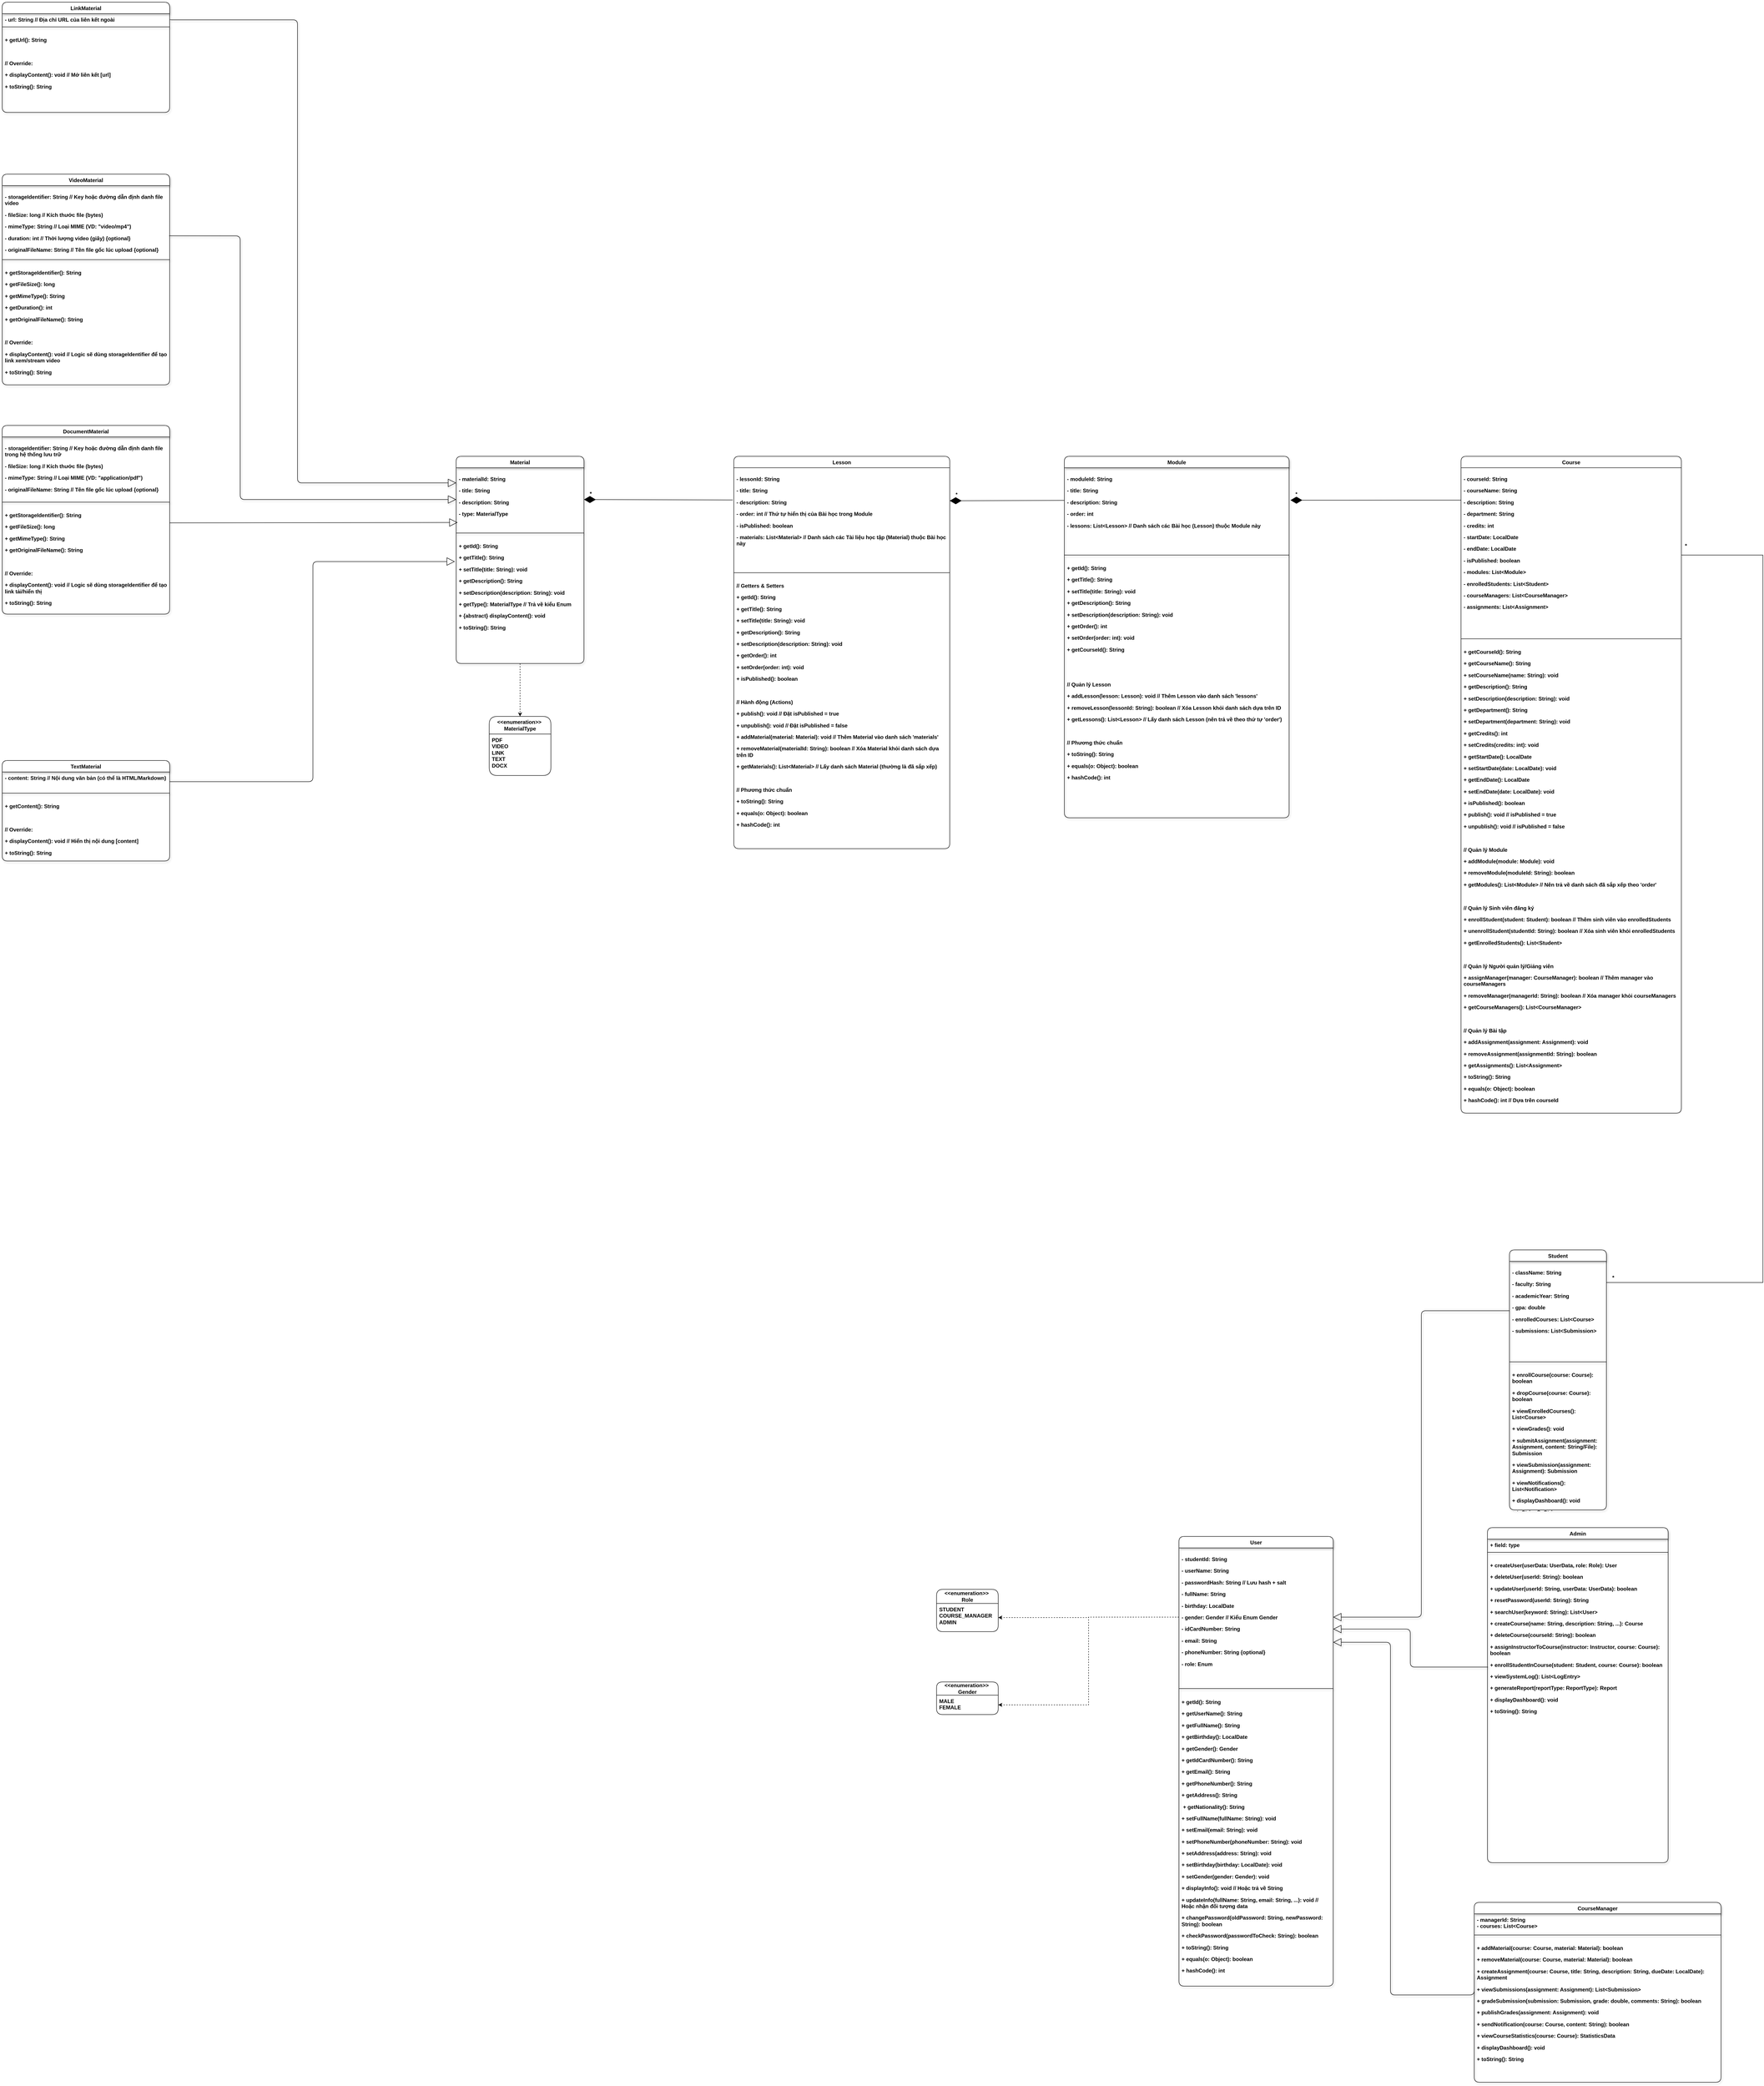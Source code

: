 <mxfile version="26.2.2">
  <diagram name="Page-1" id="1xVnO6OTS2RvEFYM70UW">
    <mxGraphModel dx="5406" dy="4894" grid="1" gridSize="10" guides="1" tooltips="1" connect="1" arrows="1" fold="1" page="1" pageScale="1" pageWidth="850" pageHeight="1100" math="0" shadow="0">
      <root>
        <mxCell id="0" />
        <mxCell id="1" parent="0" />
        <mxCell id="vWdL1QEMe_n-aXKPp4n5-1" value="User" style="swimlane;fontStyle=1;align=center;verticalAlign=top;childLayout=stackLayout;horizontal=1;startSize=26;horizontalStack=0;resizeParent=1;resizeParentMax=0;resizeLast=0;collapsible=1;marginBottom=0;whiteSpace=wrap;html=1;shadow=1;labelBackgroundColor=none;rounded=1;snapToPoint=1;fixDash=1;backgroundOutline=0;labelBorderColor=none;" parent="1" vertex="1">
          <mxGeometry x="870" y="470" width="350" height="1020" as="geometry" />
        </mxCell>
        <mxCell id="vWdL1QEMe_n-aXKPp4n5-2" value="&lt;p&gt;- studentId: String&lt;/p&gt;&lt;p&gt;- userName: String&lt;/p&gt;&lt;p&gt;- passwordHash: String // Lưu hash + salt&lt;/p&gt;&lt;p&gt;- fullName: String&lt;/p&gt;&lt;p&gt;- birthday: LocalDate&lt;/p&gt;&lt;p&gt;- gender: Gender       // Kiểu Enum Gender&lt;/p&gt;&lt;p&gt;- idCardNumber: String&amp;nbsp;&lt;/p&gt;&lt;p&gt;- email: String&lt;/p&gt;&lt;p&gt;- phoneNumber: String {optional}&lt;/p&gt;&lt;p&gt;- role: Enum&lt;/p&gt;&lt;p&gt;&lt;br&gt;&lt;/p&gt;" style="text;align=left;verticalAlign=top;spacingLeft=4;spacingRight=4;overflow=hidden;rotatable=0;points=[[0,0.5],[1,0.5]];portConstraint=eastwest;whiteSpace=wrap;html=1;shadow=1;labelBackgroundColor=none;rounded=1;snapToPoint=1;fixDash=1;backgroundOutline=0;labelBorderColor=none;fontStyle=1" parent="vWdL1QEMe_n-aXKPp4n5-1" vertex="1">
          <mxGeometry y="26" width="350" height="314" as="geometry" />
        </mxCell>
        <mxCell id="vWdL1QEMe_n-aXKPp4n5-3" value="" style="line;strokeWidth=1;align=left;verticalAlign=middle;spacingTop=-1;spacingLeft=3;spacingRight=3;rotatable=0;labelPosition=right;points=[];portConstraint=eastwest;shadow=1;labelBackgroundColor=none;rounded=1;snapToPoint=1;fixDash=1;backgroundOutline=0;labelBorderColor=none;fontStyle=1" parent="vWdL1QEMe_n-aXKPp4n5-1" vertex="1">
          <mxGeometry y="340" width="350" height="10" as="geometry" />
        </mxCell>
        <mxCell id="vWdL1QEMe_n-aXKPp4n5-4" value="&lt;p&gt;+ getId(): String&lt;/p&gt;&lt;p&gt;+ getUserName(): String&lt;/p&gt;&lt;p&gt;+ getFullName(): String&lt;/p&gt;&lt;p&gt;+ getBirthday(): LocalDate&lt;/p&gt;&lt;p&gt;+ getGender(): Gender&lt;/p&gt;&lt;p&gt;+ getIdCardNumber(): String&lt;/p&gt;&lt;p&gt;+ getEmail(): String&lt;/p&gt;&lt;p&gt;+ getPhoneNumber(): String&lt;/p&gt;&lt;p&gt;+ getAddress(): String&lt;/p&gt;&lt;p&gt;&amp;nbsp;+ getNationality(): String&lt;/p&gt;&lt;p&gt;+ setFullName(fullName: String): void&lt;/p&gt;&lt;p&gt;+ setEmail(email: String): void&lt;/p&gt;&lt;p&gt;+ setPhoneNumber(phoneNumber: String): void&lt;/p&gt;&lt;p&gt;+ setAddress(address: String): void&lt;/p&gt;&lt;p&gt;+ setBirthday(birthday: LocalDate): void&lt;/p&gt;&lt;p&gt;+ setGender(gender: Gender): void&lt;/p&gt;&lt;p&gt;+ displayInfo(): void // Hoặc trả về String&lt;/p&gt;&lt;p&gt;+ updateInfo(fullName: String, email: String, ...): void // Hoặc nhận đối tượng data&lt;/p&gt;&lt;p&gt;+ changePassword(oldPassword: String, newPassword: String): boolean&lt;/p&gt;&lt;p&gt;+ checkPassword(passwordToCheck: String): boolean&lt;/p&gt;&lt;p&gt;+ toString(): String&lt;/p&gt;&lt;p&gt;+ equals(o: Object): boolean&lt;/p&gt;&lt;p&gt;+ hashCode(): int&amp;nbsp;&lt;/p&gt;" style="text;align=left;verticalAlign=top;spacingLeft=4;spacingRight=4;overflow=hidden;rotatable=0;points=[[0,0.5],[1,0.5]];portConstraint=eastwest;whiteSpace=wrap;html=1;shadow=1;labelBackgroundColor=none;rounded=1;snapToPoint=1;fixDash=1;backgroundOutline=0;labelBorderColor=none;fontStyle=1" parent="vWdL1QEMe_n-aXKPp4n5-1" vertex="1">
          <mxGeometry y="350" width="350" height="670" as="geometry" />
        </mxCell>
        <mxCell id="vWdL1QEMe_n-aXKPp4n5-6" value="Student" style="swimlane;fontStyle=1;align=center;verticalAlign=top;childLayout=stackLayout;horizontal=1;startSize=26;horizontalStack=0;resizeParent=1;resizeParentMax=0;resizeLast=0;collapsible=1;marginBottom=0;whiteSpace=wrap;html=1;shadow=1;labelBackgroundColor=none;rounded=1;snapToPoint=1;fixDash=1;backgroundOutline=0;labelBorderColor=none;" parent="1" vertex="1">
          <mxGeometry x="1620" y="-180" width="220" height="590" as="geometry" />
        </mxCell>
        <mxCell id="vWdL1QEMe_n-aXKPp4n5-7" value="&lt;p&gt;- className: String          &lt;/p&gt;&lt;p&gt;- faculty: String           &lt;/p&gt;&lt;p&gt;- academicYear: String      &lt;/p&gt;&lt;p&gt;- gpa: double                &lt;/p&gt;&lt;p&gt;&lt;span style=&quot;background-color: transparent; color: light-dark(rgb(0, 0, 0), rgb(255, 255, 255));&quot;&gt;- enrolledCourses: List&amp;lt;Course&amp;gt;&lt;/span&gt;&lt;/p&gt;&lt;p&gt;- submissions: List&amp;lt;Submission&amp;gt;&lt;/p&gt;" style="text;align=left;verticalAlign=top;spacingLeft=4;spacingRight=4;overflow=hidden;rotatable=0;points=[[0,0.5],[1,0.5]];portConstraint=eastwest;whiteSpace=wrap;html=1;shadow=1;labelBackgroundColor=none;rounded=1;snapToPoint=1;fixDash=1;backgroundOutline=0;labelBorderColor=none;fontStyle=1" parent="vWdL1QEMe_n-aXKPp4n5-6" vertex="1">
          <mxGeometry y="26" width="220" height="224" as="geometry" />
        </mxCell>
        <mxCell id="vWdL1QEMe_n-aXKPp4n5-8" value="" style="line;strokeWidth=1;align=left;verticalAlign=middle;spacingTop=-1;spacingLeft=3;spacingRight=3;rotatable=0;labelPosition=right;points=[];portConstraint=eastwest;shadow=1;labelBackgroundColor=none;rounded=1;snapToPoint=1;fixDash=1;backgroundOutline=0;labelBorderColor=none;fontStyle=1" parent="vWdL1QEMe_n-aXKPp4n5-6" vertex="1">
          <mxGeometry y="250" width="220" height="8" as="geometry" />
        </mxCell>
        <mxCell id="vWdL1QEMe_n-aXKPp4n5-9" value="&lt;p&gt;&lt;span style=&quot;background-color: transparent; color: light-dark(rgb(0, 0, 0), rgb(255, 255, 255));&quot;&gt;+ enrollCourse(course: Course): boolean&lt;/span&gt;&lt;/p&gt;&lt;p&gt;+ dropCourse(course: Course): boolean&lt;/p&gt;&lt;p&gt;+ viewEnrolledCourses(): List&amp;lt;Course&amp;gt;&lt;/p&gt;&lt;p&gt;+ viewGrades(): void &lt;/p&gt;&lt;p&gt;+ submitAssignment(assignment: Assignment, content: String/File): Submission&lt;/p&gt;&lt;p&gt;+ viewSubmission(assignment: Assignment): Submission&lt;/p&gt;&lt;p&gt;+ viewNotifications(): List&amp;lt;Notification&amp;gt;&lt;/p&gt;&lt;p&gt;+ displayDashboard(): void &lt;/p&gt;&lt;p&gt;+ toString(): String&amp;nbsp;&lt;/p&gt;" style="text;align=left;verticalAlign=top;spacingLeft=4;spacingRight=4;overflow=hidden;rotatable=0;points=[[0,0.5],[1,0.5]];portConstraint=eastwest;whiteSpace=wrap;html=1;shadow=1;labelBackgroundColor=none;rounded=1;snapToPoint=1;fixDash=1;backgroundOutline=0;labelBorderColor=none;fontStyle=1" parent="vWdL1QEMe_n-aXKPp4n5-6" vertex="1">
          <mxGeometry y="258" width="220" height="332" as="geometry" />
        </mxCell>
        <mxCell id="vWdL1QEMe_n-aXKPp4n5-10" value="" style="endArrow=block;endSize=16;endFill=0;html=1;rounded=1;entryX=1;entryY=0.5;entryDx=0;entryDy=0;exitX=0;exitY=0.5;exitDx=0;exitDy=0;shadow=1;flowAnimation=0;edgeStyle=orthogonalEdgeStyle;labelBackgroundColor=none;fontColor=default;snapToPoint=1;fixDash=1;backgroundOutline=0;labelBorderColor=none;fontStyle=1" parent="1" source="vWdL1QEMe_n-aXKPp4n5-7" target="vWdL1QEMe_n-aXKPp4n5-2" edge="1">
          <mxGeometry x="-0.002" width="160" relative="1" as="geometry">
            <mxPoint x="1220" y="900" as="sourcePoint" />
            <mxPoint x="1380" y="900" as="targetPoint" />
            <mxPoint as="offset" />
          </mxGeometry>
        </mxCell>
        <mxCell id="vWdL1QEMe_n-aXKPp4n5-11" value="Admin" style="swimlane;fontStyle=1;align=center;verticalAlign=top;childLayout=stackLayout;horizontal=1;startSize=26;horizontalStack=0;resizeParent=1;resizeParentMax=0;resizeLast=0;collapsible=1;marginBottom=0;whiteSpace=wrap;html=1;shadow=1;labelBackgroundColor=none;rounded=1;snapToPoint=1;fixDash=1;backgroundOutline=0;labelBorderColor=none;" parent="1" vertex="1">
          <mxGeometry x="1570" y="450" width="410" height="760" as="geometry" />
        </mxCell>
        <mxCell id="vWdL1QEMe_n-aXKPp4n5-12" value="+ field: type" style="text;align=left;verticalAlign=top;spacingLeft=4;spacingRight=4;overflow=hidden;rotatable=0;points=[[0,0.5],[1,0.5]];portConstraint=eastwest;whiteSpace=wrap;html=1;shadow=1;labelBackgroundColor=none;rounded=1;snapToPoint=1;fixDash=1;backgroundOutline=0;labelBorderColor=none;fontStyle=1" parent="vWdL1QEMe_n-aXKPp4n5-11" vertex="1">
          <mxGeometry y="26" width="410" height="26" as="geometry" />
        </mxCell>
        <mxCell id="vWdL1QEMe_n-aXKPp4n5-13" value="" style="line;strokeWidth=1;align=left;verticalAlign=middle;spacingTop=-1;spacingLeft=3;spacingRight=3;rotatable=0;labelPosition=right;points=[];portConstraint=eastwest;shadow=1;labelBackgroundColor=none;rounded=1;snapToPoint=1;fixDash=1;backgroundOutline=0;labelBorderColor=none;fontStyle=1" parent="vWdL1QEMe_n-aXKPp4n5-11" vertex="1">
          <mxGeometry y="52" width="410" height="8" as="geometry" />
        </mxCell>
        <mxCell id="vWdL1QEMe_n-aXKPp4n5-14" value="&lt;p&gt;+ createUser(userData: UserData, role: Role): User &lt;/p&gt;&lt;p&gt;+ deleteUser(userId: String): boolean&lt;/p&gt;&lt;p&gt;+ updateUser(userId: String, userData: UserData): boolean&lt;/p&gt;&lt;p&gt;+ resetPassword(userId: String): String&amp;nbsp;&lt;/p&gt;&lt;p&gt;+ searchUser(keyword: String): List&amp;lt;User&amp;gt;&lt;/p&gt;&lt;p&gt;+ createCourse(name: String, description: String, ...): Course &lt;/p&gt;&lt;p&gt;+ deleteCourse(courseId: String): boolean&lt;/p&gt;&lt;p&gt;+ assignInstructorToCourse(instructor: Instructor, course: Course): boolean&lt;/p&gt;&lt;p&gt;+ enrollStudentInCourse(student: Student, course: Course): boolean&lt;/p&gt;&lt;p&gt;+ viewSystemLog(): List&amp;lt;LogEntry&amp;gt; &lt;/p&gt;&lt;p&gt;+ generateReport(reportType: ReportType): Report &lt;/p&gt;&lt;p&gt;+ displayDashboard(): void &lt;/p&gt;&lt;p&gt;+ toString(): String&amp;nbsp; &amp;nbsp; &amp;nbsp; &amp;nbsp;&lt;/p&gt;" style="text;align=left;verticalAlign=top;spacingLeft=4;spacingRight=4;overflow=hidden;rotatable=0;points=[[0,0.5],[1,0.5]];portConstraint=eastwest;whiteSpace=wrap;html=1;shadow=1;labelBackgroundColor=none;rounded=1;snapToPoint=1;fixDash=1;backgroundOutline=0;labelBorderColor=none;fontStyle=1" parent="vWdL1QEMe_n-aXKPp4n5-11" vertex="1">
          <mxGeometry y="60" width="410" height="700" as="geometry" />
        </mxCell>
        <mxCell id="vWdL1QEMe_n-aXKPp4n5-16" value="" style="endArrow=block;endSize=16;endFill=0;html=1;rounded=1;entryX=1;entryY=0.586;entryDx=0;entryDy=0;exitX=0.003;exitY=0.366;exitDx=0;exitDy=0;exitPerimeter=0;shadow=1;edgeStyle=orthogonalEdgeStyle;labelBackgroundColor=none;fontColor=default;snapToPoint=1;fixDash=1;backgroundOutline=0;labelBorderColor=none;fontStyle=1;entryPerimeter=0;" parent="1" source="vWdL1QEMe_n-aXKPp4n5-14" target="vWdL1QEMe_n-aXKPp4n5-2" edge="1">
          <mxGeometry width="160" relative="1" as="geometry">
            <mxPoint x="1400" y="780" as="sourcePoint" />
            <mxPoint x="1560" y="780" as="targetPoint" />
            <Array as="points">
              <mxPoint x="1395" y="766" />
              <mxPoint x="1395" y="680" />
            </Array>
          </mxGeometry>
        </mxCell>
        <mxCell id="vWdL1QEMe_n-aXKPp4n5-17" value="CourseManager" style="swimlane;fontStyle=1;align=center;verticalAlign=top;childLayout=stackLayout;horizontal=1;startSize=26;horizontalStack=0;resizeParent=1;resizeParentMax=0;resizeLast=0;collapsible=1;marginBottom=0;whiteSpace=wrap;html=1;shadow=1;labelBackgroundColor=none;rounded=1;snapToPoint=1;fixDash=1;backgroundOutline=0;labelBorderColor=none;" parent="1" vertex="1">
          <mxGeometry x="1540" y="1300" width="560" height="408" as="geometry" />
        </mxCell>
        <mxCell id="vWdL1QEMe_n-aXKPp4n5-18" value="&lt;div&gt;- managerId: String&lt;span style=&quot;background-color: transparent; color: light-dark(rgb(0, 0, 0), rgb(255, 255, 255));&quot;&gt;&amp;nbsp;&lt;/span&gt;&lt;/div&gt;&lt;div&gt;- courses: List&amp;lt;Course&amp;gt;&lt;/div&gt;" style="text;align=left;verticalAlign=top;spacingLeft=4;spacingRight=4;overflow=hidden;rotatable=0;points=[[0,0.5],[1,0.5]];portConstraint=eastwest;whiteSpace=wrap;html=1;shadow=1;labelBackgroundColor=none;rounded=1;snapToPoint=1;fixDash=1;backgroundOutline=0;labelBorderColor=none;fontStyle=1" parent="vWdL1QEMe_n-aXKPp4n5-17" vertex="1">
          <mxGeometry y="26" width="560" height="44" as="geometry" />
        </mxCell>
        <mxCell id="vWdL1QEMe_n-aXKPp4n5-19" value="" style="line;strokeWidth=1;align=left;verticalAlign=middle;spacingTop=-1;spacingLeft=3;spacingRight=3;rotatable=0;labelPosition=right;points=[];portConstraint=eastwest;shadow=1;labelBackgroundColor=none;rounded=1;snapToPoint=1;fixDash=1;backgroundOutline=0;labelBorderColor=none;fontStyle=1" parent="vWdL1QEMe_n-aXKPp4n5-17" vertex="1">
          <mxGeometry y="70" width="560" height="8" as="geometry" />
        </mxCell>
        <mxCell id="vWdL1QEMe_n-aXKPp4n5-20" value="&lt;p&gt;&lt;span style=&quot;background-color: transparent; color: light-dark(rgb(0, 0, 0), rgb(255, 255, 255));&quot;&gt;+ addMaterial(course: Course, material: Material): boolean&lt;/span&gt;&lt;/p&gt;&lt;p&gt;+ removeMaterial(course: Course, material: Material): boolean &lt;/p&gt;&lt;p&gt;+ createAssignment(course: Course, title: String, description: String, dueDate: LocalDate): Assignment &lt;/p&gt;&lt;p&gt;+ viewSubmissions(assignment: Assignment): List&amp;lt;Submission&amp;gt;&lt;/p&gt;&lt;p&gt;+ gradeSubmission(submission: Submission, grade: double, comments: String): boolean &lt;/p&gt;&lt;p&gt;+ publishGrades(assignment: Assignment): void &lt;/p&gt;&lt;p&gt;+ sendNotification(course: Course, content: String): boolean&lt;/p&gt;&lt;p&gt;+ viewCourseStatistics(course: Course): StatisticsData &lt;/p&gt;&lt;p&gt;+ displayDashboard(): void&lt;/p&gt;&lt;p&gt;+ toString(): String&amp;nbsp; &amp;nbsp; &amp;nbsp; &amp;nbsp;&lt;/p&gt;" style="text;align=left;verticalAlign=top;spacingLeft=4;spacingRight=4;overflow=hidden;rotatable=0;points=[[0,0.5],[1,0.5]];portConstraint=eastwest;whiteSpace=wrap;html=1;shadow=1;labelBackgroundColor=none;rounded=1;snapToPoint=1;fixDash=1;backgroundOutline=0;labelBorderColor=none;fontStyle=1" parent="vWdL1QEMe_n-aXKPp4n5-17" vertex="1">
          <mxGeometry y="78" width="560" height="330" as="geometry" />
        </mxCell>
        <mxCell id="vWdL1QEMe_n-aXKPp4n5-21" value="" style="endArrow=block;endSize=16;endFill=0;html=1;rounded=1;shadow=1;edgeStyle=orthogonalEdgeStyle;labelBackgroundColor=none;fontColor=default;snapToPoint=1;fixDash=1;backgroundOutline=0;exitX=0;exitY=0.248;exitDx=0;exitDy=0;labelBorderColor=none;fontStyle=1;exitPerimeter=0;" parent="1" source="vWdL1QEMe_n-aXKPp4n5-20" edge="1">
          <mxGeometry x="0.0" width="160" relative="1" as="geometry">
            <mxPoint x="1540" y="1510" as="sourcePoint" />
            <mxPoint x="1220" y="710" as="targetPoint" />
            <Array as="points">
              <mxPoint x="1350" y="1510" />
              <mxPoint x="1350" y="710" />
            </Array>
            <mxPoint as="offset" />
          </mxGeometry>
        </mxCell>
        <mxCell id="vWdL1QEMe_n-aXKPp4n5-30" value="Module" style="swimlane;fontStyle=1;align=center;verticalAlign=top;childLayout=stackLayout;horizontal=1;startSize=26;horizontalStack=0;resizeParent=1;resizeParentMax=0;resizeLast=0;collapsible=1;marginBottom=0;whiteSpace=wrap;html=1;shadow=1;labelBackgroundColor=none;rounded=1;snapToPoint=1;fixDash=1;backgroundOutline=0;labelBorderColor=none;" parent="1" vertex="1">
          <mxGeometry x="610" y="-1980" width="510" height="820" as="geometry" />
        </mxCell>
        <mxCell id="vWdL1QEMe_n-aXKPp4n5-31" value="&lt;p&gt;- moduleId: String          &lt;/p&gt;&lt;p&gt;- title: String          &lt;/p&gt;&lt;p&gt;- description: String     &lt;/p&gt;&lt;p&gt;- order: int               &lt;/p&gt;&lt;p&gt;&lt;span style=&quot;background-color: transparent; color: light-dark(rgb(0, 0, 0), rgb(255, 255, 255));&quot;&gt;- lessons: List&amp;lt;Lesson&amp;gt;      // Danh sách các Bài học (Lesson) thuộc Module này&lt;/span&gt;&lt;/p&gt;" style="text;align=left;verticalAlign=top;spacingLeft=4;spacingRight=4;overflow=hidden;rotatable=0;points=[[0,0.5],[1,0.5]];portConstraint=eastwest;whiteSpace=wrap;html=1;shadow=1;labelBackgroundColor=none;rounded=1;snapToPoint=1;fixDash=1;backgroundOutline=0;labelBorderColor=none;fontStyle=1" parent="vWdL1QEMe_n-aXKPp4n5-30" vertex="1">
          <mxGeometry y="26" width="510" height="194" as="geometry" />
        </mxCell>
        <mxCell id="vWdL1QEMe_n-aXKPp4n5-32" value="" style="line;strokeWidth=1;align=left;verticalAlign=middle;spacingTop=-1;spacingLeft=3;spacingRight=3;rotatable=0;labelPosition=right;points=[];portConstraint=eastwest;shadow=1;labelBackgroundColor=none;rounded=1;snapToPoint=1;fixDash=1;backgroundOutline=0;labelBorderColor=none;fontStyle=1" parent="vWdL1QEMe_n-aXKPp4n5-30" vertex="1">
          <mxGeometry y="220" width="510" height="8" as="geometry" />
        </mxCell>
        <mxCell id="vWdL1QEMe_n-aXKPp4n5-33" value="&lt;p&gt;+ getId(): String&lt;/p&gt;&lt;p&gt;+ getTitle(): String&lt;/p&gt;&lt;p&gt;+ setTitle(title: String): void&lt;/p&gt;&lt;p&gt;+ getDescription(): String&lt;/p&gt;&lt;p&gt;+ setDescription(description: String): void&lt;/p&gt;&lt;p&gt;+ getOrder(): int&lt;/p&gt;&lt;p&gt;+ setOrder(order: int): void&lt;/p&gt;&lt;p&gt;+ getCourseId(): String&lt;/p&gt;&lt;p&gt;&lt;br&gt;&lt;/p&gt;&lt;p&gt;&lt;br&gt;&lt;/p&gt;&lt;p&gt;// Quản lý Lesson&lt;/p&gt;&lt;p&gt;+ addLesson(lesson: Lesson): void           // Thêm Lesson vào danh sách &#39;lessons&#39;&lt;/p&gt;&lt;p&gt;+ removeLesson(lessonId: String): boolean  // Xóa Lesson khỏi danh sách dựa trên ID&lt;/p&gt;&lt;p&gt;+ getLessons(): List&amp;lt;Lesson&amp;gt;             // Lấy danh sách Lesson (nên trả về theo thứ tự &#39;order&#39;)&lt;/p&gt;&lt;p&gt;&lt;br&gt;&lt;/p&gt;&lt;p&gt;// Phương thức chuẩn&lt;/p&gt;&lt;p&gt;+ toString(): String&lt;/p&gt;&lt;p&gt;+ equals(o: Object): boolean&lt;/p&gt;&lt;p&gt;+ hashCode(): int&lt;/p&gt;" style="text;align=left;verticalAlign=top;spacingLeft=4;spacingRight=4;overflow=hidden;rotatable=0;points=[[0,0.5],[1,0.5]];portConstraint=eastwest;whiteSpace=wrap;html=1;shadow=1;labelBackgroundColor=none;rounded=1;snapToPoint=1;fixDash=1;backgroundOutline=0;labelBorderColor=none;fontStyle=1" parent="vWdL1QEMe_n-aXKPp4n5-30" vertex="1">
          <mxGeometry y="228" width="510" height="592" as="geometry" />
        </mxCell>
        <mxCell id="dQhB3wGXNg_IIl-wG8hW-37" style="edgeStyle=orthogonalEdgeStyle;rounded=0;orthogonalLoop=1;jettySize=auto;html=1;entryX=0.5;entryY=0;entryDx=0;entryDy=0;dashed=1;" parent="1" source="vWdL1QEMe_n-aXKPp4n5-34" target="dQhB3wGXNg_IIl-wG8hW-26" edge="1">
          <mxGeometry relative="1" as="geometry" />
        </mxCell>
        <mxCell id="vWdL1QEMe_n-aXKPp4n5-34" value="Material" style="swimlane;fontStyle=1;align=center;verticalAlign=top;childLayout=stackLayout;horizontal=1;startSize=26;horizontalStack=0;resizeParent=1;resizeParentMax=0;resizeLast=0;collapsible=1;marginBottom=0;whiteSpace=wrap;html=1;shadow=1;labelBackgroundColor=none;rounded=1;snapToPoint=1;fixDash=1;backgroundOutline=0;labelBorderColor=none;" parent="1" vertex="1">
          <mxGeometry x="-770" y="-1980" width="290" height="470" as="geometry" />
        </mxCell>
        <mxCell id="vWdL1QEMe_n-aXKPp4n5-35" value="&lt;p&gt;- materialId: String        &lt;/p&gt;&lt;p&gt;- title: String             &lt;/p&gt;&lt;p&gt;- description: String        &lt;/p&gt;&lt;p&gt;- type: MaterialType&amp;nbsp;&lt;/p&gt;" style="text;align=left;verticalAlign=top;spacingLeft=4;spacingRight=4;overflow=hidden;rotatable=0;points=[[0,0.5],[1,0.5]];portConstraint=eastwest;whiteSpace=wrap;html=1;shadow=1;labelBackgroundColor=none;rounded=1;snapToPoint=1;fixDash=1;backgroundOutline=0;labelBorderColor=none;fontStyle=1" parent="vWdL1QEMe_n-aXKPp4n5-34" vertex="1">
          <mxGeometry y="26" width="290" height="144" as="geometry" />
        </mxCell>
        <mxCell id="vWdL1QEMe_n-aXKPp4n5-36" value="" style="line;strokeWidth=1;align=left;verticalAlign=middle;spacingTop=-1;spacingLeft=3;spacingRight=3;rotatable=0;labelPosition=right;points=[];portConstraint=eastwest;shadow=1;labelBackgroundColor=none;rounded=1;snapToPoint=1;fixDash=1;backgroundOutline=0;labelBorderColor=none;fontStyle=1" parent="vWdL1QEMe_n-aXKPp4n5-34" vertex="1">
          <mxGeometry y="170" width="290" height="8" as="geometry" />
        </mxCell>
        <mxCell id="vWdL1QEMe_n-aXKPp4n5-37" value="&lt;p&gt;+ getId(): String&lt;/p&gt;&lt;p&gt;+ getTitle(): String&lt;/p&gt;&lt;p&gt;+ setTitle(title: String): void&lt;/p&gt;&lt;p&gt;+ getDescription(): String&lt;/p&gt;&lt;p&gt;+ setDescription(description: String): void&lt;/p&gt;&lt;p&gt;+ getType(): MaterialType // Trả về kiểu Enum&lt;/p&gt;&lt;p&gt;+ {abstract} displayContent(): void &lt;/p&gt;&lt;p&gt;+ toString(): String&lt;/p&gt;" style="text;align=left;verticalAlign=top;spacingLeft=4;spacingRight=4;overflow=hidden;rotatable=0;points=[[0,0.5],[1,0.5]];portConstraint=eastwest;whiteSpace=wrap;html=1;shadow=1;labelBackgroundColor=none;rounded=1;snapToPoint=1;fixDash=1;backgroundOutline=0;labelBorderColor=none;fontStyle=1" parent="vWdL1QEMe_n-aXKPp4n5-34" vertex="1">
          <mxGeometry y="178" width="290" height="292" as="geometry" />
        </mxCell>
        <mxCell id="vWdL1QEMe_n-aXKPp4n5-38" value="DocumentMaterial" style="swimlane;fontStyle=1;align=center;verticalAlign=top;childLayout=stackLayout;horizontal=1;startSize=26;horizontalStack=0;resizeParent=1;resizeParentMax=0;resizeLast=0;collapsible=1;marginBottom=0;whiteSpace=wrap;html=1;shadow=1;labelBackgroundColor=none;rounded=1;snapToPoint=1;fixDash=1;backgroundOutline=0;labelBorderColor=none;" parent="1" vertex="1">
          <mxGeometry x="-1800" y="-2050" width="380" height="428" as="geometry" />
        </mxCell>
        <mxCell id="vWdL1QEMe_n-aXKPp4n5-39" value="&lt;p&gt;- storageIdentifier: String  // Key hoặc đường dẫn định danh file trong hệ thống lưu trữ&lt;/p&gt;&lt;p&gt;- fileSize: long             // Kích thước file (bytes)&lt;/p&gt;&lt;p&gt;- mimeType: String           // Loại MIME (VD: &quot;application/pdf&quot;)&lt;/p&gt;&lt;p&gt;- originalFileName: String   // Tên file gốc lúc upload {optional}&lt;/p&gt;" style="text;align=left;verticalAlign=top;spacingLeft=4;spacingRight=4;overflow=hidden;rotatable=0;points=[[0,0.5],[1,0.5]];portConstraint=eastwest;whiteSpace=wrap;html=1;shadow=1;labelBackgroundColor=none;rounded=1;snapToPoint=1;fixDash=1;backgroundOutline=0;labelBorderColor=none;fontStyle=1" parent="vWdL1QEMe_n-aXKPp4n5-38" vertex="1">
          <mxGeometry y="26" width="380" height="144" as="geometry" />
        </mxCell>
        <mxCell id="vWdL1QEMe_n-aXKPp4n5-40" value="" style="line;strokeWidth=1;align=left;verticalAlign=middle;spacingTop=-1;spacingLeft=3;spacingRight=3;rotatable=0;labelPosition=right;points=[];portConstraint=eastwest;shadow=1;labelBackgroundColor=none;rounded=1;snapToPoint=1;fixDash=1;backgroundOutline=0;labelBorderColor=none;fontStyle=1" parent="vWdL1QEMe_n-aXKPp4n5-38" vertex="1">
          <mxGeometry y="170" width="380" height="8" as="geometry" />
        </mxCell>
        <mxCell id="vWdL1QEMe_n-aXKPp4n5-41" value="&lt;p&gt;+ getStorageIdentifier(): String&lt;/p&gt;&lt;p&gt;+ getFileSize(): long&lt;/p&gt;&lt;p&gt;+ getMimeType(): String&lt;/p&gt;&lt;p&gt;+ getOriginalFileName(): String&lt;/p&gt;&lt;p&gt;&lt;br&gt;&lt;/p&gt;&lt;p&gt;// Override:&lt;/p&gt;&lt;p&gt;+ displayContent(): void   // Logic sẽ dùng storageIdentifier để tạo link tải/hiển thị&lt;/p&gt;&lt;p&gt;+ toString(): String&lt;/p&gt;" style="text;align=left;verticalAlign=top;spacingLeft=4;spacingRight=4;overflow=hidden;rotatable=0;points=[[0,0.5],[1,0.5]];portConstraint=eastwest;whiteSpace=wrap;html=1;shadow=1;labelBackgroundColor=none;rounded=1;snapToPoint=1;fixDash=1;backgroundOutline=0;labelBorderColor=none;fontStyle=1" parent="vWdL1QEMe_n-aXKPp4n5-38" vertex="1">
          <mxGeometry y="178" width="380" height="250" as="geometry" />
        </mxCell>
        <mxCell id="vWdL1QEMe_n-aXKPp4n5-42" value="VideoMaterial" style="swimlane;fontStyle=1;align=center;verticalAlign=top;childLayout=stackLayout;horizontal=1;startSize=26;horizontalStack=0;resizeParent=1;resizeParentMax=0;resizeLast=0;collapsible=1;marginBottom=0;whiteSpace=wrap;html=1;shadow=1;labelBackgroundColor=none;rounded=1;snapToPoint=1;fixDash=1;backgroundOutline=0;labelBorderColor=none;" parent="1" vertex="1">
          <mxGeometry x="-1800" y="-2620" width="380" height="478" as="geometry" />
        </mxCell>
        <mxCell id="vWdL1QEMe_n-aXKPp4n5-43" value="&lt;p&gt;- storageIdentifier: String  // Key hoặc đường dẫn định danh file video&lt;/p&gt;&lt;p&gt;- fileSize: long             // Kích thước file (bytes)&lt;/p&gt;&lt;p&gt;- mimeType: String           // Loại MIME (VD: &quot;video/mp4&quot;)&lt;/p&gt;&lt;p&gt;- duration: int              // Thời lượng video (giây) {optional}&lt;/p&gt;&lt;p&gt;- originalFileName: String   // Tên file gốc lúc upload {optional}&lt;/p&gt;" style="text;align=left;verticalAlign=top;spacingLeft=4;spacingRight=4;overflow=hidden;rotatable=0;points=[[0,0.5],[1,0.5]];portConstraint=eastwest;whiteSpace=wrap;html=1;shadow=1;labelBackgroundColor=none;rounded=1;snapToPoint=1;fixDash=1;backgroundOutline=0;labelBorderColor=none;fontStyle=1" parent="vWdL1QEMe_n-aXKPp4n5-42" vertex="1">
          <mxGeometry y="26" width="380" height="164" as="geometry" />
        </mxCell>
        <mxCell id="vWdL1QEMe_n-aXKPp4n5-44" value="" style="line;strokeWidth=1;align=left;verticalAlign=middle;spacingTop=-1;spacingLeft=3;spacingRight=3;rotatable=0;labelPosition=right;points=[];portConstraint=eastwest;shadow=1;labelBackgroundColor=none;rounded=1;snapToPoint=1;fixDash=1;backgroundOutline=0;labelBorderColor=none;fontStyle=1" parent="vWdL1QEMe_n-aXKPp4n5-42" vertex="1">
          <mxGeometry y="190" width="380" height="8" as="geometry" />
        </mxCell>
        <mxCell id="vWdL1QEMe_n-aXKPp4n5-45" value="&lt;p&gt;+ getStorageIdentifier(): String&lt;/p&gt;&lt;p&gt;+ getFileSize(): long&lt;/p&gt;&lt;p&gt;+ getMimeType(): String&lt;/p&gt;&lt;p&gt;+ getDuration(): int&lt;/p&gt;&lt;p&gt;+ getOriginalFileName(): String&lt;/p&gt;&lt;p&gt;&lt;br&gt;&lt;/p&gt;&lt;p&gt;// Override:&lt;/p&gt;&lt;p&gt;+ displayContent(): void   // Logic sẽ dùng storageIdentifier để tạo link xem/stream video&lt;/p&gt;&lt;p&gt;+ toString(): String&lt;/p&gt;" style="text;align=left;verticalAlign=top;spacingLeft=4;spacingRight=4;overflow=hidden;rotatable=0;points=[[0,0.5],[1,0.5]];portConstraint=eastwest;whiteSpace=wrap;html=1;shadow=1;labelBackgroundColor=none;rounded=1;snapToPoint=1;fixDash=1;backgroundOutline=0;labelBorderColor=none;fontStyle=1" parent="vWdL1QEMe_n-aXKPp4n5-42" vertex="1">
          <mxGeometry y="198" width="380" height="280" as="geometry" />
        </mxCell>
        <mxCell id="vWdL1QEMe_n-aXKPp4n5-51" value="LinkMaterial" style="swimlane;fontStyle=1;align=center;verticalAlign=top;childLayout=stackLayout;horizontal=1;startSize=26;horizontalStack=0;resizeParent=1;resizeParentMax=0;resizeLast=0;collapsible=1;marginBottom=0;whiteSpace=wrap;html=1;shadow=1;labelBackgroundColor=none;rounded=1;snapToPoint=1;fixDash=1;backgroundOutline=0;labelBorderColor=none;" parent="1" vertex="1">
          <mxGeometry x="-1800" y="-3010" width="380" height="250" as="geometry" />
        </mxCell>
        <mxCell id="vWdL1QEMe_n-aXKPp4n5-52" value="- url: String                // Địa chỉ URL của liên kết ngoài&lt;div&gt;&lt;br&gt;&lt;/div&gt;" style="text;align=left;verticalAlign=top;spacingLeft=4;spacingRight=4;overflow=hidden;rotatable=0;points=[[0,0.5],[1,0.5]];portConstraint=eastwest;whiteSpace=wrap;html=1;shadow=1;labelBackgroundColor=none;rounded=1;snapToPoint=1;fixDash=1;backgroundOutline=0;labelBorderColor=none;fontStyle=1" parent="vWdL1QEMe_n-aXKPp4n5-51" vertex="1">
          <mxGeometry y="26" width="380" height="26" as="geometry" />
        </mxCell>
        <mxCell id="vWdL1QEMe_n-aXKPp4n5-53" value="" style="line;strokeWidth=1;align=left;verticalAlign=middle;spacingTop=-1;spacingLeft=3;spacingRight=3;rotatable=0;labelPosition=right;points=[];portConstraint=eastwest;shadow=1;labelBackgroundColor=none;rounded=1;snapToPoint=1;fixDash=1;backgroundOutline=0;labelBorderColor=none;fontStyle=1" parent="vWdL1QEMe_n-aXKPp4n5-51" vertex="1">
          <mxGeometry y="52" width="380" height="8" as="geometry" />
        </mxCell>
        <mxCell id="vWdL1QEMe_n-aXKPp4n5-54" value="&lt;p&gt;+ getUrl(): String&lt;/p&gt;&lt;p&gt;&lt;br&gt;&lt;/p&gt;&lt;p&gt;// Override:&lt;/p&gt;&lt;p&gt;+ displayContent(): void   // Mở liên kết [url]&lt;/p&gt;&lt;p&gt;+ toString(): String&lt;/p&gt;" style="text;align=left;verticalAlign=top;spacingLeft=4;spacingRight=4;overflow=hidden;rotatable=0;points=[[0,0.5],[1,0.5]];portConstraint=eastwest;whiteSpace=wrap;html=1;shadow=1;labelBackgroundColor=none;rounded=1;snapToPoint=1;fixDash=1;backgroundOutline=0;labelBorderColor=none;fontStyle=1" parent="vWdL1QEMe_n-aXKPp4n5-51" vertex="1">
          <mxGeometry y="60" width="380" height="190" as="geometry" />
        </mxCell>
        <mxCell id="vWdL1QEMe_n-aXKPp4n5-59" value="" style="endArrow=block;endSize=16;endFill=0;html=1;rounded=1;exitX=0.997;exitY=0.694;exitDx=0;exitDy=0;edgeStyle=orthogonalEdgeStyle;shadow=1;entryX=0;entryY=0.5;entryDx=0;entryDy=0;labelBackgroundColor=none;fontColor=default;snapToPoint=1;fixDash=1;backgroundOutline=0;labelBorderColor=none;fontStyle=1;exitPerimeter=0;" parent="1" source="vWdL1QEMe_n-aXKPp4n5-43" target="vWdL1QEMe_n-aXKPp4n5-35" edge="1">
          <mxGeometry width="160" relative="1" as="geometry">
            <mxPoint x="-1240" y="-1700" as="sourcePoint" />
            <mxPoint x="-960" y="-1882" as="targetPoint" />
            <Array as="points">
              <mxPoint x="-1419" y="-2480" />
              <mxPoint x="-1260" y="-2480" />
              <mxPoint x="-1260" y="-1882" />
            </Array>
          </mxGeometry>
        </mxCell>
        <mxCell id="vWdL1QEMe_n-aXKPp4n5-64" value="" style="endArrow=block;endSize=16;endFill=0;html=1;rounded=1;edgeStyle=orthogonalEdgeStyle;exitX=1;exitY=0.5;exitDx=0;exitDy=0;shadow=1;entryX=0;entryY=0.238;entryDx=0;entryDy=0;entryPerimeter=0;labelBackgroundColor=none;fontColor=default;snapToPoint=1;fixDash=1;backgroundOutline=0;labelBorderColor=none;fontStyle=1" parent="1" source="vWdL1QEMe_n-aXKPp4n5-52" target="vWdL1QEMe_n-aXKPp4n5-35" edge="1">
          <mxGeometry x="0.0" width="160" relative="1" as="geometry">
            <mxPoint x="-1130" y="-1910" as="sourcePoint" />
            <mxPoint x="-540" y="-2180" as="targetPoint" />
            <Array as="points">
              <mxPoint x="-1420" y="-2970" />
              <mxPoint x="-1130" y="-2970" />
              <mxPoint x="-1130" y="-1920" />
            </Array>
            <mxPoint as="offset" />
          </mxGeometry>
        </mxCell>
        <mxCell id="1Us1vHDmU4Xr6gR4mbqY-1" value="Course" style="swimlane;fontStyle=1;align=center;verticalAlign=top;childLayout=stackLayout;horizontal=1;startSize=26;horizontalStack=0;resizeParent=1;resizeParentMax=0;resizeLast=0;collapsible=1;marginBottom=0;whiteSpace=wrap;html=1;labelBackgroundColor=none;rounded=1;snapToPoint=1;fixDash=1;backgroundOutline=0;labelBorderColor=none;" parent="1" vertex="1">
          <mxGeometry x="1510" y="-1980" width="500" height="1490" as="geometry" />
        </mxCell>
        <mxCell id="1Us1vHDmU4Xr6gR4mbqY-2" value="&lt;p&gt;- courseId: String           &lt;/p&gt;&lt;p&gt;- courseName: String        &lt;/p&gt;&lt;p&gt;- description: String        &lt;/p&gt;&lt;p&gt;- department: String         &lt;/p&gt;&lt;p&gt;- credits: int               &lt;/p&gt;&lt;p&gt;- startDate: LocalDate       &lt;/p&gt;&lt;p&gt;- endDate: LocalDate         &lt;/p&gt;&lt;p&gt;- isPublished: boolean&lt;/p&gt;&lt;p&gt;- modules: List&amp;lt;Module&amp;gt;          &lt;/p&gt;&lt;p&gt;- enrolledStudents: List&amp;lt;Student&amp;gt; &lt;/p&gt;&lt;p&gt;- courseManagers: List&amp;lt;CourseManager&amp;gt; &lt;/p&gt;&lt;p&gt;- assignments: List&amp;lt;Assignment&amp;gt;&amp;nbsp;&lt;/p&gt;" style="text;align=left;verticalAlign=top;spacingLeft=4;spacingRight=4;overflow=hidden;rotatable=0;points=[[0,0.5],[1,0.5]];portConstraint=eastwest;whiteSpace=wrap;html=1;labelBackgroundColor=none;rounded=1;snapToPoint=1;fixDash=1;backgroundOutline=0;labelBorderColor=none;fontStyle=1" parent="1Us1vHDmU4Xr6gR4mbqY-1" vertex="1">
          <mxGeometry y="26" width="500" height="384" as="geometry" />
        </mxCell>
        <mxCell id="1Us1vHDmU4Xr6gR4mbqY-3" value="" style="line;strokeWidth=1;align=left;verticalAlign=middle;spacingTop=-1;spacingLeft=3;spacingRight=3;rotatable=0;labelPosition=right;points=[];portConstraint=eastwest;labelBackgroundColor=none;rounded=1;snapToPoint=1;fixDash=1;backgroundOutline=0;labelBorderColor=none;fontStyle=1" parent="1Us1vHDmU4Xr6gR4mbqY-1" vertex="1">
          <mxGeometry y="410" width="500" height="8" as="geometry" />
        </mxCell>
        <mxCell id="1Us1vHDmU4Xr6gR4mbqY-4" value="&lt;p&gt;+ getCourseId(): String&lt;/p&gt;&lt;p&gt;+ getCourseName(): String&lt;/p&gt;&lt;p&gt;+ setCourseName(name: String): void&lt;/p&gt;&lt;p&gt;+ getDescription(): String&lt;/p&gt;&lt;p&gt;+ setDescription(description: String): void&lt;/p&gt;&lt;p&gt;+ getDepartment(): String&lt;/p&gt;&lt;p&gt;+ setDepartment(department: String): void&lt;/p&gt;&lt;p&gt;+ getCredits(): int&lt;/p&gt;&lt;p&gt;+ setCredits(credits: int): void&lt;/p&gt;&lt;p&gt;+ getStartDate(): LocalDate&lt;/p&gt;&lt;p&gt;+ setStartDate(date: LocalDate): void&lt;/p&gt;&lt;p&gt;+ getEndDate(): LocalDate&lt;/p&gt;&lt;p&gt;+ setEndDate(date: LocalDate): void&lt;/p&gt;&lt;p&gt;+ isPublished(): boolean&lt;/p&gt;&lt;p&gt;+ publish(): void    // isPublished = true&lt;/p&gt;&lt;p&gt;+ unpublish(): void  // isPublished = false&lt;/p&gt;&lt;p&gt;&lt;br&gt;&lt;/p&gt;&lt;p&gt;// Quản lý Module&lt;/p&gt;&lt;p&gt;+ addModule(module: Module): void&lt;/p&gt;&lt;p&gt;+ removeModule(moduleId: String): boolean&lt;/p&gt;&lt;p&gt;+ getModules(): List&amp;lt;Module&amp;gt; // Nên trả về danh sách đã sắp xếp theo &#39;order&#39;&lt;/p&gt;&lt;p&gt;&lt;br&gt;&lt;/p&gt;&lt;p&gt;// Quản lý Sinh viên đăng ký&lt;/p&gt;&lt;p&gt;+ enrollStudent(student: Student): boolean // Thêm sinh viên vào enrolledStudents&lt;/p&gt;&lt;p&gt;+ unenrollStudent(studentId: String): boolean // Xóa sinh viên khỏi enrolledStudents&lt;/p&gt;&lt;p&gt;+ getEnrolledStudents(): List&amp;lt;Student&amp;gt;&lt;/p&gt;&lt;p&gt;&lt;br&gt;&lt;/p&gt;&lt;p&gt;// Quản lý Người quản lý/Giảng viên&lt;/p&gt;&lt;p&gt;+ assignManager(manager: CourseManager): boolean // Thêm manager vào courseManagers&lt;/p&gt;&lt;p&gt;+ removeManager(managerId: String): boolean // Xóa manager khỏi courseManagers&lt;/p&gt;&lt;p&gt;+ getCourseManagers(): List&amp;lt;CourseManager&amp;gt;&lt;/p&gt;&lt;p&gt;&lt;br&gt;&lt;/p&gt;&lt;p&gt;// Quản lý Bài tập&lt;/p&gt;&lt;p&gt;+ addAssignment(assignment: Assignment): void&lt;/p&gt;&lt;p&gt;+ removeAssignment(assignmentId: String): boolean&lt;/p&gt;&lt;p&gt;+ getAssignments(): List&amp;lt;Assignment&amp;gt;&lt;/p&gt;&lt;p&gt;+ toString(): String&lt;/p&gt;&lt;p&gt;+ equals(o: Object): boolean &lt;/p&gt;&lt;p&gt;+ hashCode(): int          // Dựa trên courseId&lt;/p&gt;" style="text;align=left;verticalAlign=top;spacingLeft=4;spacingRight=4;overflow=hidden;rotatable=0;points=[[0,0.5],[1,0.5]];portConstraint=eastwest;whiteSpace=wrap;html=1;labelBackgroundColor=none;rounded=1;snapToPoint=1;fixDash=1;backgroundOutline=0;labelBorderColor=none;fontStyle=1" parent="1Us1vHDmU4Xr6gR4mbqY-1" vertex="1">
          <mxGeometry y="418" width="500" height="1072" as="geometry" />
        </mxCell>
        <mxCell id="1Us1vHDmU4Xr6gR4mbqY-7" value="TextMaterial" style="swimlane;fontStyle=1;align=center;verticalAlign=top;childLayout=stackLayout;horizontal=1;startSize=26;horizontalStack=0;resizeParent=1;resizeParentMax=0;resizeLast=0;collapsible=1;marginBottom=0;whiteSpace=wrap;html=1;shadow=1;labelBackgroundColor=none;rounded=1;snapToPoint=1;fixDash=1;backgroundOutline=0;labelBorderColor=none;" parent="1" vertex="1">
          <mxGeometry x="-1800" y="-1290" width="380" height="228" as="geometry" />
        </mxCell>
        <mxCell id="1Us1vHDmU4Xr6gR4mbqY-8" value="- content: String            // Nội dung văn bản (có thể là HTML/Markdown)&lt;div&gt;&lt;br&gt;&lt;/div&gt;" style="text;align=left;verticalAlign=top;spacingLeft=4;spacingRight=4;overflow=hidden;rotatable=0;points=[[0,0.5],[1,0.5]];portConstraint=eastwest;whiteSpace=wrap;html=1;shadow=1;labelBackgroundColor=none;rounded=1;snapToPoint=1;fixDash=1;backgroundOutline=0;labelBorderColor=none;fontStyle=1" parent="1Us1vHDmU4Xr6gR4mbqY-7" vertex="1">
          <mxGeometry y="26" width="380" height="44" as="geometry" />
        </mxCell>
        <mxCell id="1Us1vHDmU4Xr6gR4mbqY-9" value="" style="line;strokeWidth=1;align=left;verticalAlign=middle;spacingTop=-1;spacingLeft=3;spacingRight=3;rotatable=0;labelPosition=right;points=[];portConstraint=eastwest;shadow=1;labelBackgroundColor=none;rounded=1;snapToPoint=1;fixDash=1;backgroundOutline=0;labelBorderColor=none;fontStyle=1" parent="1Us1vHDmU4Xr6gR4mbqY-7" vertex="1">
          <mxGeometry y="70" width="380" height="8" as="geometry" />
        </mxCell>
        <mxCell id="1Us1vHDmU4Xr6gR4mbqY-10" value="&lt;p&gt;+ getContent(): String&lt;/p&gt;&lt;p&gt;&lt;br&gt;&lt;/p&gt;&lt;p&gt;// Override:&lt;/p&gt;&lt;p&gt;+ displayContent(): void   // Hiển thị nội dung [content]&lt;/p&gt;&lt;p&gt;+ toString(): String&lt;/p&gt;" style="text;align=left;verticalAlign=top;spacingLeft=4;spacingRight=4;overflow=hidden;rotatable=0;points=[[0,0.5],[1,0.5]];portConstraint=eastwest;whiteSpace=wrap;html=1;shadow=1;labelBackgroundColor=none;rounded=1;snapToPoint=1;fixDash=1;backgroundOutline=0;labelBorderColor=none;fontStyle=1" parent="1Us1vHDmU4Xr6gR4mbqY-7" vertex="1">
          <mxGeometry y="78" width="380" height="150" as="geometry" />
        </mxCell>
        <mxCell id="1Us1vHDmU4Xr6gR4mbqY-11" value="" style="endArrow=block;endSize=16;endFill=0;html=1;rounded=1;edgeStyle=orthogonalEdgeStyle;labelBackgroundColor=none;fontColor=default;exitX=1;exitY=0.172;exitDx=0;exitDy=0;exitPerimeter=0;snapToPoint=1;fixDash=1;backgroundOutline=0;labelBorderColor=none;fontStyle=1;entryX=0.011;entryY=0.862;entryDx=0;entryDy=0;entryPerimeter=0;" parent="1" source="vWdL1QEMe_n-aXKPp4n5-41" target="vWdL1QEMe_n-aXKPp4n5-35" edge="1">
          <mxGeometry width="160" relative="1" as="geometry">
            <mxPoint x="-1620" y="-1740" as="sourcePoint" />
            <mxPoint x="-770" y="-1830" as="targetPoint" />
            <Array as="points">
              <mxPoint x="-1418" y="-1829" />
            </Array>
          </mxGeometry>
        </mxCell>
        <mxCell id="1Us1vHDmU4Xr6gR4mbqY-12" value="" style="endArrow=block;endSize=16;endFill=0;html=1;rounded=1;exitX=1;exitY=0.5;exitDx=0;exitDy=0;entryX=-0.01;entryY=0.208;entryDx=0;entryDy=0;entryPerimeter=0;edgeStyle=orthogonalEdgeStyle;snapToPoint=1;fixDash=1;backgroundOutline=0;labelBorderColor=none;fontStyle=1" parent="1" source="1Us1vHDmU4Xr6gR4mbqY-8" target="vWdL1QEMe_n-aXKPp4n5-37" edge="1">
          <mxGeometry width="160" relative="1" as="geometry">
            <mxPoint x="-1490" y="-1220" as="sourcePoint" />
            <mxPoint x="-1330" y="-1220" as="targetPoint" />
          </mxGeometry>
        </mxCell>
        <mxCell id="1Us1vHDmU4Xr6gR4mbqY-13" value="Lesson" style="swimlane;fontStyle=1;align=center;verticalAlign=top;childLayout=stackLayout;horizontal=1;startSize=26;horizontalStack=0;resizeParent=1;resizeParentMax=0;resizeLast=0;collapsible=1;marginBottom=0;whiteSpace=wrap;html=1;rounded=1;snapToPoint=1;fixDash=1;backgroundOutline=0;labelBorderColor=none;" parent="1" vertex="1">
          <mxGeometry x="-140" y="-1980" width="490" height="890" as="geometry" />
        </mxCell>
        <mxCell id="1Us1vHDmU4Xr6gR4mbqY-14" value="&lt;div&gt;&lt;p&gt;- lessonId: String           &lt;/p&gt;&lt;p&gt;- title: String             &lt;/p&gt;&lt;p&gt;- description: String        &lt;/p&gt;&lt;p&gt;- order: int                 // Thứ tự hiển thị của Bài học trong Module&lt;/p&gt;&lt;p&gt;- isPublished: boolean&amp;nbsp;&lt;/p&gt;&lt;p&gt;- materials: List&amp;lt;Material&amp;gt;  // Danh sách các Tài liệu học tập (Material) thuộc Bài học này&lt;/p&gt;&lt;/div&gt;" style="text;align=left;verticalAlign=top;spacingLeft=4;spacingRight=4;overflow=hidden;rotatable=0;points=[[0,0.5],[1,0.5]];portConstraint=eastwest;whiteSpace=wrap;html=1;snapToPoint=1;fixDash=1;backgroundOutline=0;labelBorderColor=none;fontStyle=1" parent="1Us1vHDmU4Xr6gR4mbqY-13" vertex="1">
          <mxGeometry y="26" width="490" height="234" as="geometry" />
        </mxCell>
        <mxCell id="1Us1vHDmU4Xr6gR4mbqY-15" value="" style="line;strokeWidth=1;align=left;verticalAlign=middle;spacingTop=-1;spacingLeft=3;spacingRight=3;rotatable=0;labelPosition=right;points=[];portConstraint=eastwest;rounded=1;snapToPoint=1;fixDash=1;backgroundOutline=0;labelBorderColor=none;fontStyle=1" parent="1Us1vHDmU4Xr6gR4mbqY-13" vertex="1">
          <mxGeometry y="260" width="490" height="8" as="geometry" />
        </mxCell>
        <mxCell id="1Us1vHDmU4Xr6gR4mbqY-16" value="&lt;p&gt;// Getters &amp;amp; Setters&lt;/p&gt;&lt;p&gt;+ getId(): String&lt;/p&gt;&lt;p&gt;+ getTitle(): String&lt;/p&gt;&lt;p&gt;+ setTitle(title: String): void&lt;/p&gt;&lt;p&gt;+ getDescription(): String&lt;/p&gt;&lt;p&gt;+ setDescription(description: String): void&lt;/p&gt;&lt;p&gt;+ getOrder(): int&lt;/p&gt;&lt;p&gt;+ setOrder(order: int): void&lt;/p&gt;&lt;p&gt;+ isPublished(): boolean&lt;/p&gt;&lt;p&gt;&lt;br&gt;&lt;/p&gt;&lt;p&gt;// Hành động (Actions)&lt;/p&gt;&lt;p&gt;+ publish(): void    // Đặt isPublished = true&lt;/p&gt;&lt;p&gt;+ unpublish(): void  // Đặt isPublished = false&lt;/p&gt;&lt;p&gt;+ addMaterial(material: Material): void // Thêm Material vào danh sách &#39;materials&#39;&lt;/p&gt;&lt;p&gt;+ removeMaterial(materialId: String): boolean // Xóa Material khỏi danh sách dựa trên ID&lt;/p&gt;&lt;p&gt;+ getMaterials(): List&amp;lt;Material&amp;gt; // Lấy danh sách Material (thường là đã sắp xếp)&lt;/p&gt;&lt;p&gt;&lt;br&gt;&lt;/p&gt;&lt;p&gt;// Phương thức chuẩn&lt;/p&gt;&lt;p&gt;+ toString(): String&lt;/p&gt;&lt;p&gt;+ equals(o: Object): boolean&lt;/p&gt;&lt;p&gt;+ hashCode(): int&lt;/p&gt;" style="text;align=left;verticalAlign=top;spacingLeft=4;spacingRight=4;overflow=hidden;rotatable=0;points=[[0,0.5],[1,0.5]];portConstraint=eastwest;whiteSpace=wrap;html=1;snapToPoint=1;fixDash=1;backgroundOutline=0;labelBorderColor=none;fontStyle=1" parent="1Us1vHDmU4Xr6gR4mbqY-13" vertex="1">
          <mxGeometry y="268" width="490" height="622" as="geometry" />
        </mxCell>
        <mxCell id="dQhB3wGXNg_IIl-wG8hW-2" value="" style="endArrow=diamondThin;endFill=1;endSize=24;html=1;rounded=0;exitX=0;exitY=0.604;exitDx=0;exitDy=0;exitPerimeter=0;labelBorderColor=none;fontStyle=1" parent="1" edge="1">
          <mxGeometry width="160" relative="1" as="geometry">
            <mxPoint x="610" y="-1880.004" as="sourcePoint" />
            <mxPoint x="350" y="-1879.18" as="targetPoint" />
          </mxGeometry>
        </mxCell>
        <mxCell id="dQhB3wGXNg_IIl-wG8hW-3" value="*" style="edgeLabel;html=1;align=center;verticalAlign=middle;resizable=0;points=[];labelBorderColor=none;fontStyle=1" parent="dQhB3wGXNg_IIl-wG8hW-2" vertex="1" connectable="0">
          <mxGeometry x="0.9" y="-4" relative="1" as="geometry">
            <mxPoint x="2" y="-11" as="offset" />
          </mxGeometry>
        </mxCell>
        <mxCell id="dQhB3wGXNg_IIl-wG8hW-4" value="" style="endArrow=diamondThin;endFill=1;endSize=24;html=1;rounded=0;entryX=1;entryY=0.5;entryDx=0;entryDy=0;exitX=-0.005;exitY=0.312;exitDx=0;exitDy=0;exitPerimeter=0;labelBorderColor=none;fontStyle=1" parent="1" source="1Us1vHDmU4Xr6gR4mbqY-14" target="vWdL1QEMe_n-aXKPp4n5-35" edge="1">
          <mxGeometry width="160" relative="1" as="geometry">
            <mxPoint x="-360" y="-1640" as="sourcePoint" />
            <mxPoint x="-200" y="-1640" as="targetPoint" />
          </mxGeometry>
        </mxCell>
        <mxCell id="dQhB3wGXNg_IIl-wG8hW-5" value="*" style="text;html=1;align=center;verticalAlign=middle;resizable=0;points=[];autosize=1;strokeColor=none;fillColor=none;labelBorderColor=none;fontStyle=1" parent="1" vertex="1">
          <mxGeometry x="-480" y="-1910" width="30" height="30" as="geometry" />
        </mxCell>
        <mxCell id="dQhB3wGXNg_IIl-wG8hW-6" value="" style="endArrow=diamondThin;endFill=1;endSize=24;html=1;rounded=0;entryX=1.006;entryY=0.379;entryDx=0;entryDy=0;entryPerimeter=0;exitX=0;exitY=0.191;exitDx=0;exitDy=0;exitPerimeter=0;labelBorderColor=none;fontStyle=1" parent="1" source="1Us1vHDmU4Xr6gR4mbqY-2" target="vWdL1QEMe_n-aXKPp4n5-31" edge="1">
          <mxGeometry width="160" relative="1" as="geometry">
            <mxPoint x="1180" y="-1780" as="sourcePoint" />
            <mxPoint x="1340" y="-1780" as="targetPoint" />
          </mxGeometry>
        </mxCell>
        <mxCell id="dQhB3wGXNg_IIl-wG8hW-7" value="*" style="edgeLabel;html=1;align=center;verticalAlign=middle;resizable=0;points=[];labelBorderColor=none;fontStyle=1" parent="dQhB3wGXNg_IIl-wG8hW-6" vertex="1" connectable="0">
          <mxGeometry x="0.934" y="-3" relative="1" as="geometry">
            <mxPoint y="-12" as="offset" />
          </mxGeometry>
        </mxCell>
        <mxCell id="dQhB3wGXNg_IIl-wG8hW-13" value="" style="edgeStyle=orthogonalEdgeStyle;rounded=0;orthogonalLoop=1;jettySize=auto;html=1;endArrow=none;startFill=0;exitX=1;exitY=0.5;exitDx=0;exitDy=0;labelBorderColor=none;fontStyle=1;jumpStyle=none;" parent="1" source="1Us1vHDmU4Xr6gR4mbqY-2" target="dQhB3wGXNg_IIl-wG8hW-12" edge="1">
          <mxGeometry relative="1" as="geometry">
            <mxPoint x="2510" y="-1756" as="sourcePoint" />
            <Array as="points">
              <mxPoint x="2010" y="-1756" />
              <mxPoint x="2195" y="-1756" />
              <mxPoint x="2195" y="-106" />
            </Array>
          </mxGeometry>
        </mxCell>
        <mxCell id="dQhB3wGXNg_IIl-wG8hW-12" value="" style="line;strokeWidth=1;fillColor=none;align=left;verticalAlign=middle;spacingTop=-1;spacingLeft=3;spacingRight=3;rotatable=0;labelPosition=right;points=[];portConstraint=eastwest;strokeColor=inherit;labelBorderColor=none;fontStyle=1" parent="1" vertex="1">
          <mxGeometry x="1840" y="-110" width="40" height="8" as="geometry" />
        </mxCell>
        <mxCell id="dQhB3wGXNg_IIl-wG8hW-18" value="*" style="text;html=1;align=center;verticalAlign=middle;resizable=0;points=[];autosize=1;strokeColor=none;fillColor=none;labelBorderColor=none;fontStyle=1" parent="1" vertex="1">
          <mxGeometry x="2005" y="-1792" width="30" height="30" as="geometry" />
        </mxCell>
        <mxCell id="dQhB3wGXNg_IIl-wG8hW-19" value="*" style="text;html=1;align=center;verticalAlign=middle;resizable=0;points=[];autosize=1;strokeColor=none;fillColor=none;labelBorderColor=none;fontStyle=1" parent="1" vertex="1">
          <mxGeometry x="1840" y="-132" width="30" height="30" as="geometry" />
        </mxCell>
        <mxCell id="dQhB3wGXNg_IIl-wG8hW-26" value="&lt;div&gt;&lt;div&gt;&amp;lt;&amp;lt;enumeration&amp;gt;&amp;gt;&amp;nbsp;&lt;/div&gt;&lt;/div&gt;&lt;div&gt;MaterialType&lt;/div&gt;" style="swimlane;fontStyle=1;childLayout=stackLayout;horizontal=1;startSize=40;fillColor=none;horizontalStack=0;resizeParent=1;resizeParentMax=0;resizeLast=0;collapsible=1;marginBottom=0;whiteSpace=wrap;html=1;flipH=1;rounded=1;" parent="1" vertex="1">
          <mxGeometry x="-695" y="-1390" width="140" height="134" as="geometry" />
        </mxCell>
        <mxCell id="dQhB3wGXNg_IIl-wG8hW-27" value="&lt;div&gt;PDF&lt;/div&gt;&lt;div&gt;VIDEO&lt;/div&gt;&lt;div&gt;LINK&lt;/div&gt;&lt;div&gt;TEXT&lt;/div&gt;&lt;div&gt;DOCX&lt;/div&gt;" style="text;strokeColor=none;fillColor=none;align=left;verticalAlign=top;spacingLeft=4;spacingRight=4;overflow=hidden;rotatable=0;points=[[0,0.5],[1,0.5]];portConstraint=eastwest;whiteSpace=wrap;html=1;rounded=1;fontStyle=1" parent="dQhB3wGXNg_IIl-wG8hW-26" vertex="1">
          <mxGeometry y="40" width="140" height="94" as="geometry" />
        </mxCell>
        <mxCell id="dQhB3wGXNg_IIl-wG8hW-30" value="&lt;div&gt;&lt;div&gt;&amp;lt;&amp;lt;enumeration&amp;gt;&amp;gt;&amp;nbsp;&lt;/div&gt;&lt;/div&gt;&lt;div&gt;Role&lt;/div&gt;" style="swimlane;fontStyle=1;childLayout=stackLayout;horizontal=1;startSize=32;fillColor=none;horizontalStack=0;resizeParent=1;resizeParentMax=0;resizeLast=0;collapsible=1;marginBottom=0;whiteSpace=wrap;html=1;flipH=1;rounded=1;" parent="1" vertex="1">
          <mxGeometry x="320" y="590" width="140" height="96" as="geometry" />
        </mxCell>
        <mxCell id="dQhB3wGXNg_IIl-wG8hW-31" value="&lt;div&gt;STUDENT&lt;/div&gt;&lt;div&gt;COURSE_MANAGER&lt;/div&gt;&lt;div&gt;ADMIN&lt;/div&gt;" style="text;strokeColor=none;fillColor=none;align=left;verticalAlign=top;spacingLeft=4;spacingRight=4;overflow=hidden;rotatable=0;points=[[0,0.5],[1,0.5]];portConstraint=eastwest;whiteSpace=wrap;html=1;rounded=1;fontStyle=1" parent="dQhB3wGXNg_IIl-wG8hW-30" vertex="1">
          <mxGeometry y="32" width="140" height="64" as="geometry" />
        </mxCell>
        <mxCell id="dQhB3wGXNg_IIl-wG8hW-32" value="&lt;div&gt;&lt;div&gt;&amp;lt;&amp;lt;enumeration&amp;gt;&amp;gt;&amp;nbsp;&lt;/div&gt;&lt;/div&gt;&lt;div&gt;Gender&lt;/div&gt;" style="swimlane;fontStyle=1;childLayout=stackLayout;horizontal=1;startSize=30;fillColor=none;horizontalStack=0;resizeParent=1;resizeParentMax=0;resizeLast=0;collapsible=1;marginBottom=0;whiteSpace=wrap;html=1;flipH=1;rounded=1;" parent="1" vertex="1">
          <mxGeometry x="320" y="800" width="140" height="74" as="geometry" />
        </mxCell>
        <mxCell id="dQhB3wGXNg_IIl-wG8hW-33" value="&lt;div&gt;MALE&lt;/div&gt;&lt;div&gt;FEMALE&lt;/div&gt;" style="text;strokeColor=none;fillColor=none;align=left;verticalAlign=top;spacingLeft=4;spacingRight=4;overflow=hidden;rotatable=0;points=[[0,0.5],[1,0.5]];portConstraint=eastwest;whiteSpace=wrap;html=1;rounded=1;fontStyle=1" parent="dQhB3wGXNg_IIl-wG8hW-32" vertex="1">
          <mxGeometry y="30" width="140" height="44" as="geometry" />
        </mxCell>
        <mxCell id="dQhB3wGXNg_IIl-wG8hW-38" style="edgeStyle=orthogonalEdgeStyle;rounded=0;orthogonalLoop=1;jettySize=auto;html=1;entryX=1;entryY=0.5;entryDx=0;entryDy=0;dashed=1;" parent="1" source="vWdL1QEMe_n-aXKPp4n5-2" target="dQhB3wGXNg_IIl-wG8hW-31" edge="1">
          <mxGeometry relative="1" as="geometry" />
        </mxCell>
        <mxCell id="dQhB3wGXNg_IIl-wG8hW-39" style="edgeStyle=orthogonalEdgeStyle;rounded=0;orthogonalLoop=1;jettySize=auto;html=1;entryX=1;entryY=0.5;entryDx=0;entryDy=0;dashed=1;" parent="1" source="vWdL1QEMe_n-aXKPp4n5-2" target="dQhB3wGXNg_IIl-wG8hW-33" edge="1">
          <mxGeometry relative="1" as="geometry" />
        </mxCell>
      </root>
    </mxGraphModel>
  </diagram>
</mxfile>
